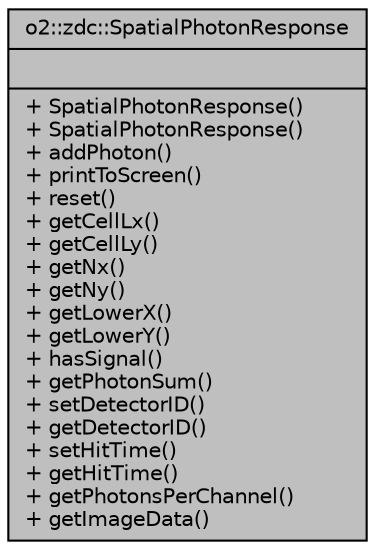 digraph "o2::zdc::SpatialPhotonResponse"
{
 // INTERACTIVE_SVG=YES
  bgcolor="transparent";
  edge [fontname="Helvetica",fontsize="10",labelfontname="Helvetica",labelfontsize="10"];
  node [fontname="Helvetica",fontsize="10",shape=record];
  Node1 [label="{o2::zdc::SpatialPhotonResponse\n||+ SpatialPhotonResponse()\l+ SpatialPhotonResponse()\l+ addPhoton()\l+ printToScreen()\l+ reset()\l+ getCellLx()\l+ getCellLy()\l+ getNx()\l+ getNy()\l+ getLowerX()\l+ getLowerY()\l+ hasSignal()\l+ getPhotonSum()\l+ setDetectorID()\l+ getDetectorID()\l+ setHitTime()\l+ getHitTime()\l+ getPhotonsPerChannel()\l+ getImageData()\l}",height=0.2,width=0.4,color="black", fillcolor="grey75", style="filled", fontcolor="black"];
}
